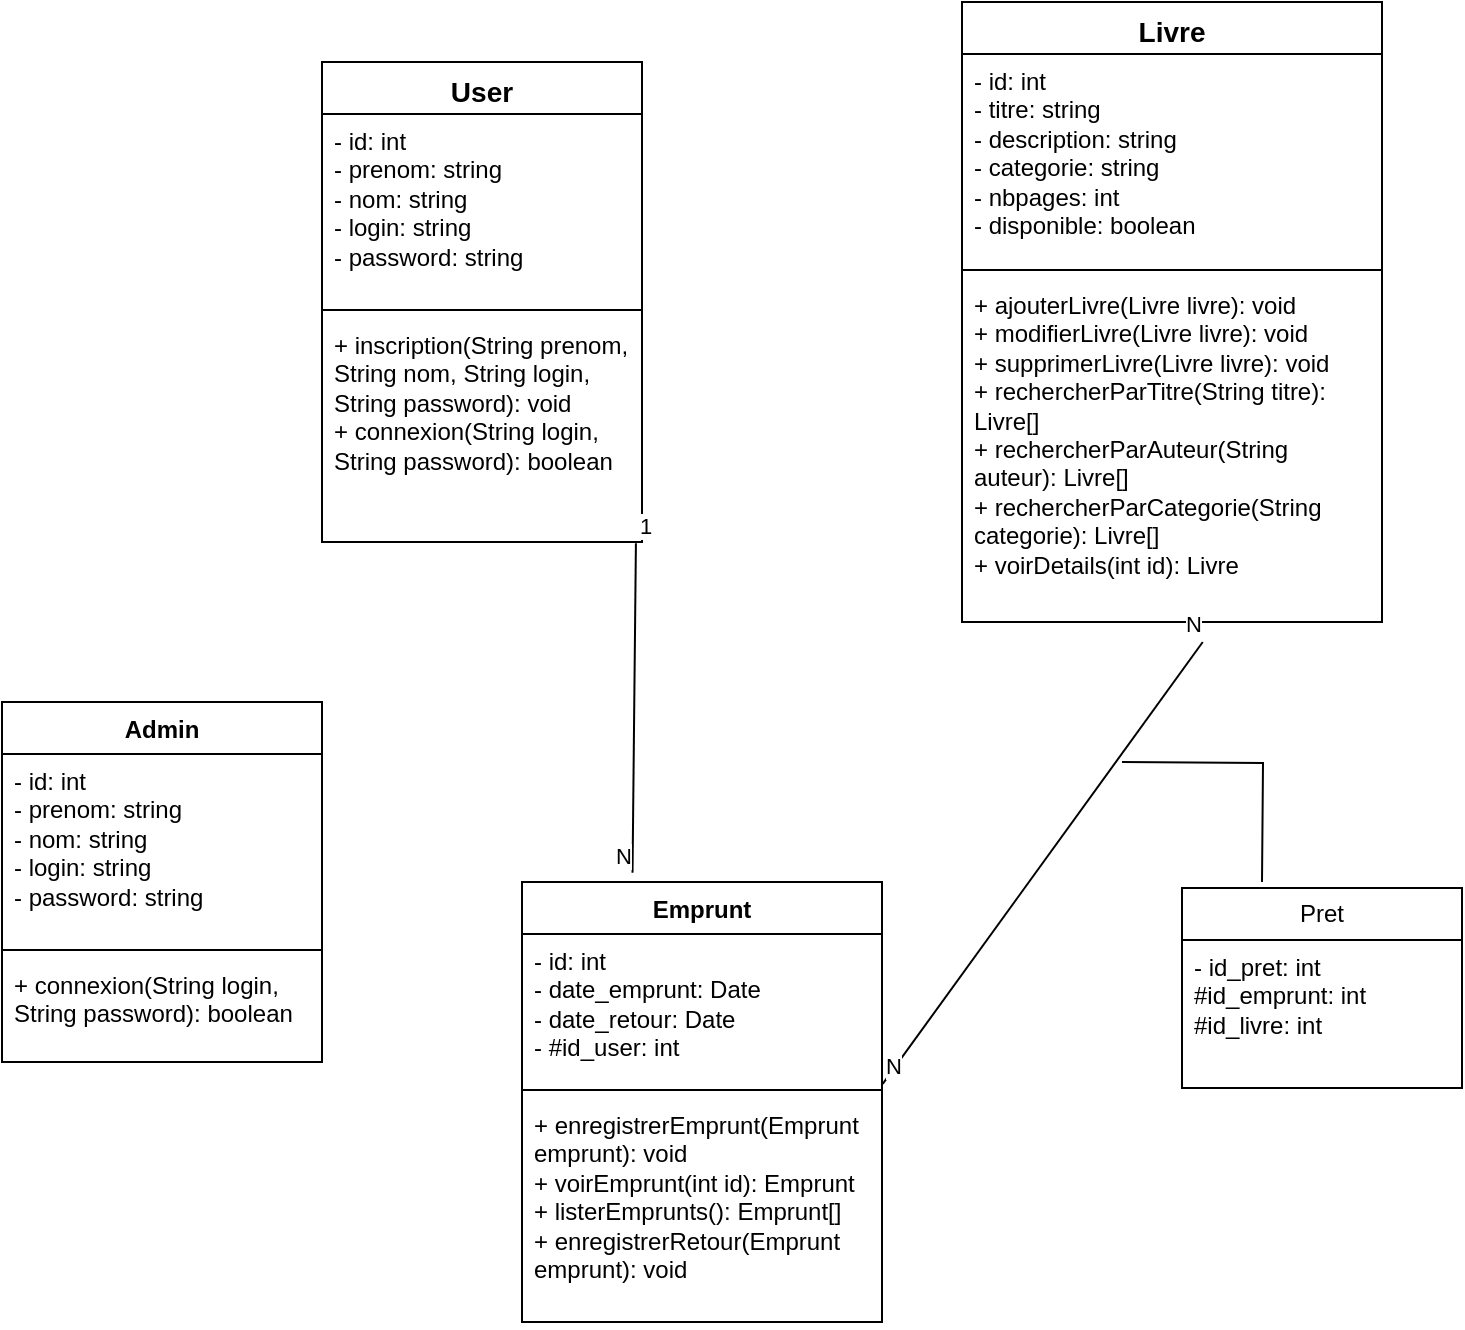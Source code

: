 <mxfile version="24.2.3" type="github">
  <diagram name="Page-1" id="hRsvSLn2zVmAwbegXf9u">
    <mxGraphModel dx="733" dy="441" grid="1" gridSize="10" guides="1" tooltips="1" connect="1" arrows="1" fold="1" page="1" pageScale="1" pageWidth="850" pageHeight="1100" math="0" shadow="0">
      <root>
        <mxCell id="0" />
        <mxCell id="1" parent="0" />
        <mxCell id="Yn_4mtnrS9CEGiopFEC6-2" value="&lt;font style=&quot;font-size: 14px;&quot;&gt;User&lt;/font&gt;" style="swimlane;fontStyle=1;align=center;verticalAlign=top;childLayout=stackLayout;horizontal=1;startSize=26;horizontalStack=0;resizeParent=1;resizeParentMax=0;resizeLast=0;collapsible=1;marginBottom=0;whiteSpace=wrap;html=1;" vertex="1" parent="1">
          <mxGeometry x="200" y="50" width="160" height="240" as="geometry" />
        </mxCell>
        <mxCell id="Yn_4mtnrS9CEGiopFEC6-3" value="&lt;font style=&quot;font-size: 12px;&quot;&gt;&lt;font style=&quot;font-size: 12px;&quot;&gt;- &lt;/font&gt;&lt;font style=&quot;font-size: 12px;&quot;&gt;id: int&lt;/font&gt;&lt;/font&gt;&lt;div style=&quot;&quot;&gt;&lt;font style=&quot;font-size: 12px;&quot;&gt;- prenom: string&lt;/font&gt;&lt;/div&gt;&lt;div style=&quot;&quot;&gt;&lt;font style=&quot;font-size: 12px;&quot;&gt;- &lt;font style=&quot;font-size: 12px;&quot;&gt;nom: string&lt;/font&gt;&lt;/font&gt;&lt;/div&gt;&lt;div style=&quot;&quot;&gt;&lt;span style=&quot;background-color: initial;&quot;&gt;&lt;font style=&quot;font-size: 12px;&quot;&gt;- login: string&lt;/font&gt;&lt;/span&gt;&lt;/div&gt;&lt;div style=&quot;&quot;&gt;&lt;span style=&quot;background-color: initial;&quot;&gt;&lt;font style=&quot;font-size: 12px;&quot;&gt;- password: string&lt;/font&gt;&lt;/span&gt;&lt;/div&gt;" style="text;strokeColor=none;fillColor=none;align=left;verticalAlign=top;spacingLeft=4;spacingRight=4;overflow=hidden;rotatable=0;points=[[0,0.5],[1,0.5]];portConstraint=eastwest;whiteSpace=wrap;html=1;" vertex="1" parent="Yn_4mtnrS9CEGiopFEC6-2">
          <mxGeometry y="26" width="160" height="94" as="geometry" />
        </mxCell>
        <mxCell id="Yn_4mtnrS9CEGiopFEC6-4" value="" style="line;strokeWidth=1;fillColor=none;align=left;verticalAlign=middle;spacingTop=-1;spacingLeft=3;spacingRight=3;rotatable=0;labelPosition=right;points=[];portConstraint=eastwest;strokeColor=inherit;" vertex="1" parent="Yn_4mtnrS9CEGiopFEC6-2">
          <mxGeometry y="120" width="160" height="8" as="geometry" />
        </mxCell>
        <mxCell id="Yn_4mtnrS9CEGiopFEC6-5" value="&lt;font style=&quot;font-size: 12px;&quot;&gt;+ inscription(String prenom, String nom, String login, String password): void&lt;/font&gt;&lt;div style=&quot;&quot;&gt;&lt;font style=&quot;font-size: 12px;&quot;&gt;+ connexion(String login, String password): boolean&lt;/font&gt;&lt;/div&gt;" style="text;strokeColor=none;fillColor=none;align=left;verticalAlign=top;spacingLeft=4;spacingRight=4;overflow=hidden;rotatable=0;points=[[0,0.5],[1,0.5]];portConstraint=eastwest;whiteSpace=wrap;html=1;" vertex="1" parent="Yn_4mtnrS9CEGiopFEC6-2">
          <mxGeometry y="128" width="160" height="112" as="geometry" />
        </mxCell>
        <mxCell id="Yn_4mtnrS9CEGiopFEC6-6" value="&lt;font style=&quot;font-size: 14px;&quot;&gt;Livre&lt;/font&gt;" style="swimlane;fontStyle=1;align=center;verticalAlign=top;childLayout=stackLayout;horizontal=1;startSize=26;horizontalStack=0;resizeParent=1;resizeParentMax=0;resizeLast=0;collapsible=1;marginBottom=0;whiteSpace=wrap;html=1;" vertex="1" parent="1">
          <mxGeometry x="520" y="20" width="210" height="310" as="geometry" />
        </mxCell>
        <mxCell id="Yn_4mtnrS9CEGiopFEC6-7" value="&lt;font style=&quot;font-size: 12px;&quot;&gt;- id: int&lt;/font&gt;&lt;div style=&quot;&quot;&gt;&lt;font style=&quot;font-size: 12px;&quot;&gt;- titre: string&lt;/font&gt;&lt;/div&gt;&lt;div style=&quot;&quot;&gt;&lt;font style=&quot;font-size: 12px;&quot;&gt;- description: string&lt;/font&gt;&lt;/div&gt;&lt;div style=&quot;&quot;&gt;&lt;font style=&quot;font-size: 12px;&quot;&gt;- categorie: string&lt;/font&gt;&lt;/div&gt;&lt;div style=&quot;&quot;&gt;&lt;font style=&quot;font-size: 12px;&quot;&gt;- nbpages: int&lt;/font&gt;&lt;/div&gt;&lt;div style=&quot;&quot;&gt;&lt;font style=&quot;font-size: 12px;&quot;&gt;- disponible: boolean&lt;/font&gt;&lt;/div&gt;" style="text;strokeColor=none;fillColor=none;align=left;verticalAlign=top;spacingLeft=4;spacingRight=4;overflow=hidden;rotatable=0;points=[[0,0.5],[1,0.5]];portConstraint=eastwest;whiteSpace=wrap;html=1;" vertex="1" parent="Yn_4mtnrS9CEGiopFEC6-6">
          <mxGeometry y="26" width="210" height="104" as="geometry" />
        </mxCell>
        <mxCell id="Yn_4mtnrS9CEGiopFEC6-8" value="" style="line;strokeWidth=1;fillColor=none;align=left;verticalAlign=middle;spacingTop=-1;spacingLeft=3;spacingRight=3;rotatable=0;labelPosition=right;points=[];portConstraint=eastwest;strokeColor=inherit;" vertex="1" parent="Yn_4mtnrS9CEGiopFEC6-6">
          <mxGeometry y="130" width="210" height="8" as="geometry" />
        </mxCell>
        <mxCell id="Yn_4mtnrS9CEGiopFEC6-9" value="&lt;div&gt;+ ajouterLivre(Livre livre): void&lt;/div&gt;&lt;div&gt;+ modifierLivre(Livre livre): void&lt;/div&gt;&lt;div&gt;+ supprimerLivre(Livre livre): void&lt;/div&gt;&lt;div&gt;+ rechercherParTitre(String titre): Livre[]&lt;/div&gt;&lt;div&gt;+ rechercherParAuteur(String auteur): Livre[]&lt;/div&gt;&lt;div&gt;+ rechercherParCategorie(String categorie): Livre[]&lt;/div&gt;&lt;div&gt;+ voirDetails(int id): Livre&lt;/div&gt;" style="text;strokeColor=none;fillColor=none;align=left;verticalAlign=top;spacingLeft=4;spacingRight=4;overflow=hidden;rotatable=0;points=[[0,0.5],[1,0.5]];portConstraint=eastwest;whiteSpace=wrap;html=1;" vertex="1" parent="Yn_4mtnrS9CEGiopFEC6-6">
          <mxGeometry y="138" width="210" height="172" as="geometry" />
        </mxCell>
        <mxCell id="Yn_4mtnrS9CEGiopFEC6-14" value="Emprunt" style="swimlane;fontStyle=1;align=center;verticalAlign=top;childLayout=stackLayout;horizontal=1;startSize=26;horizontalStack=0;resizeParent=1;resizeParentMax=0;resizeLast=0;collapsible=1;marginBottom=0;whiteSpace=wrap;html=1;" vertex="1" parent="1">
          <mxGeometry x="300" y="460" width="180" height="220" as="geometry" />
        </mxCell>
        <mxCell id="Yn_4mtnrS9CEGiopFEC6-15" value="- id: int&lt;div&gt;- date_emprunt: Date&lt;/div&gt;&lt;div&gt;- date_retour: Date&lt;/div&gt;&lt;div&gt;- #id_user: int&lt;/div&gt;" style="text;strokeColor=none;fillColor=none;align=left;verticalAlign=top;spacingLeft=4;spacingRight=4;overflow=hidden;rotatable=0;points=[[0,0.5],[1,0.5]];portConstraint=eastwest;whiteSpace=wrap;html=1;" vertex="1" parent="Yn_4mtnrS9CEGiopFEC6-14">
          <mxGeometry y="26" width="180" height="74" as="geometry" />
        </mxCell>
        <mxCell id="Yn_4mtnrS9CEGiopFEC6-16" value="" style="line;strokeWidth=1;fillColor=none;align=left;verticalAlign=middle;spacingTop=-1;spacingLeft=3;spacingRight=3;rotatable=0;labelPosition=right;points=[];portConstraint=eastwest;strokeColor=inherit;" vertex="1" parent="Yn_4mtnrS9CEGiopFEC6-14">
          <mxGeometry y="100" width="180" height="8" as="geometry" />
        </mxCell>
        <mxCell id="Yn_4mtnrS9CEGiopFEC6-17" value="&lt;div&gt;+ enregistrerEmprunt(Emprunt emprunt): void&lt;/div&gt;&lt;div&gt;+ voirEmprunt(int id): Emprunt&lt;/div&gt;&lt;div&gt;+ listerEmprunts(): Emprunt[]&lt;/div&gt;&lt;div&gt;+ enregistrerRetour(Emprunt emprunt): void&lt;/div&gt;" style="text;strokeColor=none;fillColor=none;align=left;verticalAlign=top;spacingLeft=4;spacingRight=4;overflow=hidden;rotatable=0;points=[[0,0.5],[1,0.5]];portConstraint=eastwest;whiteSpace=wrap;html=1;" vertex="1" parent="Yn_4mtnrS9CEGiopFEC6-14">
          <mxGeometry y="108" width="180" height="112" as="geometry" />
        </mxCell>
        <mxCell id="Yn_4mtnrS9CEGiopFEC6-18" value="Admin" style="swimlane;fontStyle=1;align=center;verticalAlign=top;childLayout=stackLayout;horizontal=1;startSize=26;horizontalStack=0;resizeParent=1;resizeParentMax=0;resizeLast=0;collapsible=1;marginBottom=0;whiteSpace=wrap;html=1;" vertex="1" parent="1">
          <mxGeometry x="40" y="370" width="160" height="180" as="geometry" />
        </mxCell>
        <mxCell id="Yn_4mtnrS9CEGiopFEC6-19" value="- id: int&lt;div&gt;- prenom: string&lt;/div&gt;&lt;div&gt;- nom: string&lt;/div&gt;&lt;div&gt;- login: string&lt;/div&gt;&lt;div&gt;- password: string&lt;/div&gt;" style="text;strokeColor=none;fillColor=none;align=left;verticalAlign=top;spacingLeft=4;spacingRight=4;overflow=hidden;rotatable=0;points=[[0,0.5],[1,0.5]];portConstraint=eastwest;whiteSpace=wrap;html=1;" vertex="1" parent="Yn_4mtnrS9CEGiopFEC6-18">
          <mxGeometry y="26" width="160" height="94" as="geometry" />
        </mxCell>
        <mxCell id="Yn_4mtnrS9CEGiopFEC6-20" value="" style="line;strokeWidth=1;fillColor=none;align=left;verticalAlign=middle;spacingTop=-1;spacingLeft=3;spacingRight=3;rotatable=0;labelPosition=right;points=[];portConstraint=eastwest;strokeColor=inherit;" vertex="1" parent="Yn_4mtnrS9CEGiopFEC6-18">
          <mxGeometry y="120" width="160" height="8" as="geometry" />
        </mxCell>
        <mxCell id="Yn_4mtnrS9CEGiopFEC6-21" value="&lt;font style=&quot;font-size: 12px;&quot;&gt;+&amp;nbsp;connexion(String login, String password): boolean&lt;/font&gt;&lt;div style=&quot;&quot;&gt;&lt;br&gt;&lt;/div&gt;" style="text;strokeColor=none;fillColor=none;align=left;verticalAlign=top;spacingLeft=4;spacingRight=4;overflow=hidden;rotatable=0;points=[[0,0.5],[1,0.5]];portConstraint=eastwest;whiteSpace=wrap;html=1;" vertex="1" parent="Yn_4mtnrS9CEGiopFEC6-18">
          <mxGeometry y="128" width="160" height="52" as="geometry" />
        </mxCell>
        <mxCell id="Yn_4mtnrS9CEGiopFEC6-26" value="" style="endArrow=none;html=1;rounded=0;entryX=0.478;entryY=1.012;entryDx=0;entryDy=0;entryPerimeter=0;exitX=1.002;exitY=0.118;exitDx=0;exitDy=0;exitPerimeter=0;" edge="1" parent="1" source="Yn_4mtnrS9CEGiopFEC6-16">
          <mxGeometry relative="1" as="geometry">
            <mxPoint x="470" y="557.94" as="sourcePoint" />
            <mxPoint x="640.38" y="340.004" as="targetPoint" />
          </mxGeometry>
        </mxCell>
        <mxCell id="Yn_4mtnrS9CEGiopFEC6-27" value="N" style="edgeLabel;resizable=0;html=1;align=left;verticalAlign=bottom;" connectable="0" vertex="1" parent="Yn_4mtnrS9CEGiopFEC6-26">
          <mxGeometry x="-1" relative="1" as="geometry" />
        </mxCell>
        <mxCell id="Yn_4mtnrS9CEGiopFEC6-28" value="N" style="edgeLabel;resizable=0;html=1;align=right;verticalAlign=bottom;" connectable="0" vertex="1" parent="Yn_4mtnrS9CEGiopFEC6-26">
          <mxGeometry x="1" relative="1" as="geometry" />
        </mxCell>
        <mxCell id="Yn_4mtnrS9CEGiopFEC6-29" value="" style="endArrow=none;html=1;rounded=0;exitX=0.981;exitY=1.006;exitDx=0;exitDy=0;exitPerimeter=0;entryX=0.307;entryY=-0.021;entryDx=0;entryDy=0;entryPerimeter=0;" edge="1" parent="1" source="Yn_4mtnrS9CEGiopFEC6-5" target="Yn_4mtnrS9CEGiopFEC6-14">
          <mxGeometry relative="1" as="geometry">
            <mxPoint x="260" y="340" as="sourcePoint" />
            <mxPoint x="420" y="340" as="targetPoint" />
          </mxGeometry>
        </mxCell>
        <mxCell id="Yn_4mtnrS9CEGiopFEC6-30" value="1" style="edgeLabel;resizable=0;html=1;align=left;verticalAlign=bottom;" connectable="0" vertex="1" parent="Yn_4mtnrS9CEGiopFEC6-29">
          <mxGeometry x="-1" relative="1" as="geometry" />
        </mxCell>
        <mxCell id="Yn_4mtnrS9CEGiopFEC6-31" value="N" style="edgeLabel;resizable=0;html=1;align=right;verticalAlign=bottom;" connectable="0" vertex="1" parent="Yn_4mtnrS9CEGiopFEC6-29">
          <mxGeometry x="1" relative="1" as="geometry" />
        </mxCell>
        <mxCell id="Yn_4mtnrS9CEGiopFEC6-32" value="Pret" style="swimlane;fontStyle=0;childLayout=stackLayout;horizontal=1;startSize=26;fillColor=none;horizontalStack=0;resizeParent=1;resizeParentMax=0;resizeLast=0;collapsible=1;marginBottom=0;whiteSpace=wrap;html=1;" vertex="1" parent="1">
          <mxGeometry x="630" y="463" width="140" height="100" as="geometry" />
        </mxCell>
        <mxCell id="Yn_4mtnrS9CEGiopFEC6-33" value="- id_pret: int&lt;div&gt;#id_emprunt: int&lt;/div&gt;&lt;div&gt;#id_livre: int&lt;/div&gt;" style="text;strokeColor=none;fillColor=none;align=left;verticalAlign=top;spacingLeft=4;spacingRight=4;overflow=hidden;rotatable=0;points=[[0,0.5],[1,0.5]];portConstraint=eastwest;whiteSpace=wrap;html=1;" vertex="1" parent="Yn_4mtnrS9CEGiopFEC6-32">
          <mxGeometry y="26" width="140" height="74" as="geometry" />
        </mxCell>
        <mxCell id="Yn_4mtnrS9CEGiopFEC6-36" value="" style="endArrow=none;html=1;edgeStyle=orthogonalEdgeStyle;rounded=0;" edge="1" parent="1">
          <mxGeometry relative="1" as="geometry">
            <mxPoint x="600" y="400" as="sourcePoint" />
            <mxPoint x="670" y="460" as="targetPoint" />
          </mxGeometry>
        </mxCell>
      </root>
    </mxGraphModel>
  </diagram>
</mxfile>
